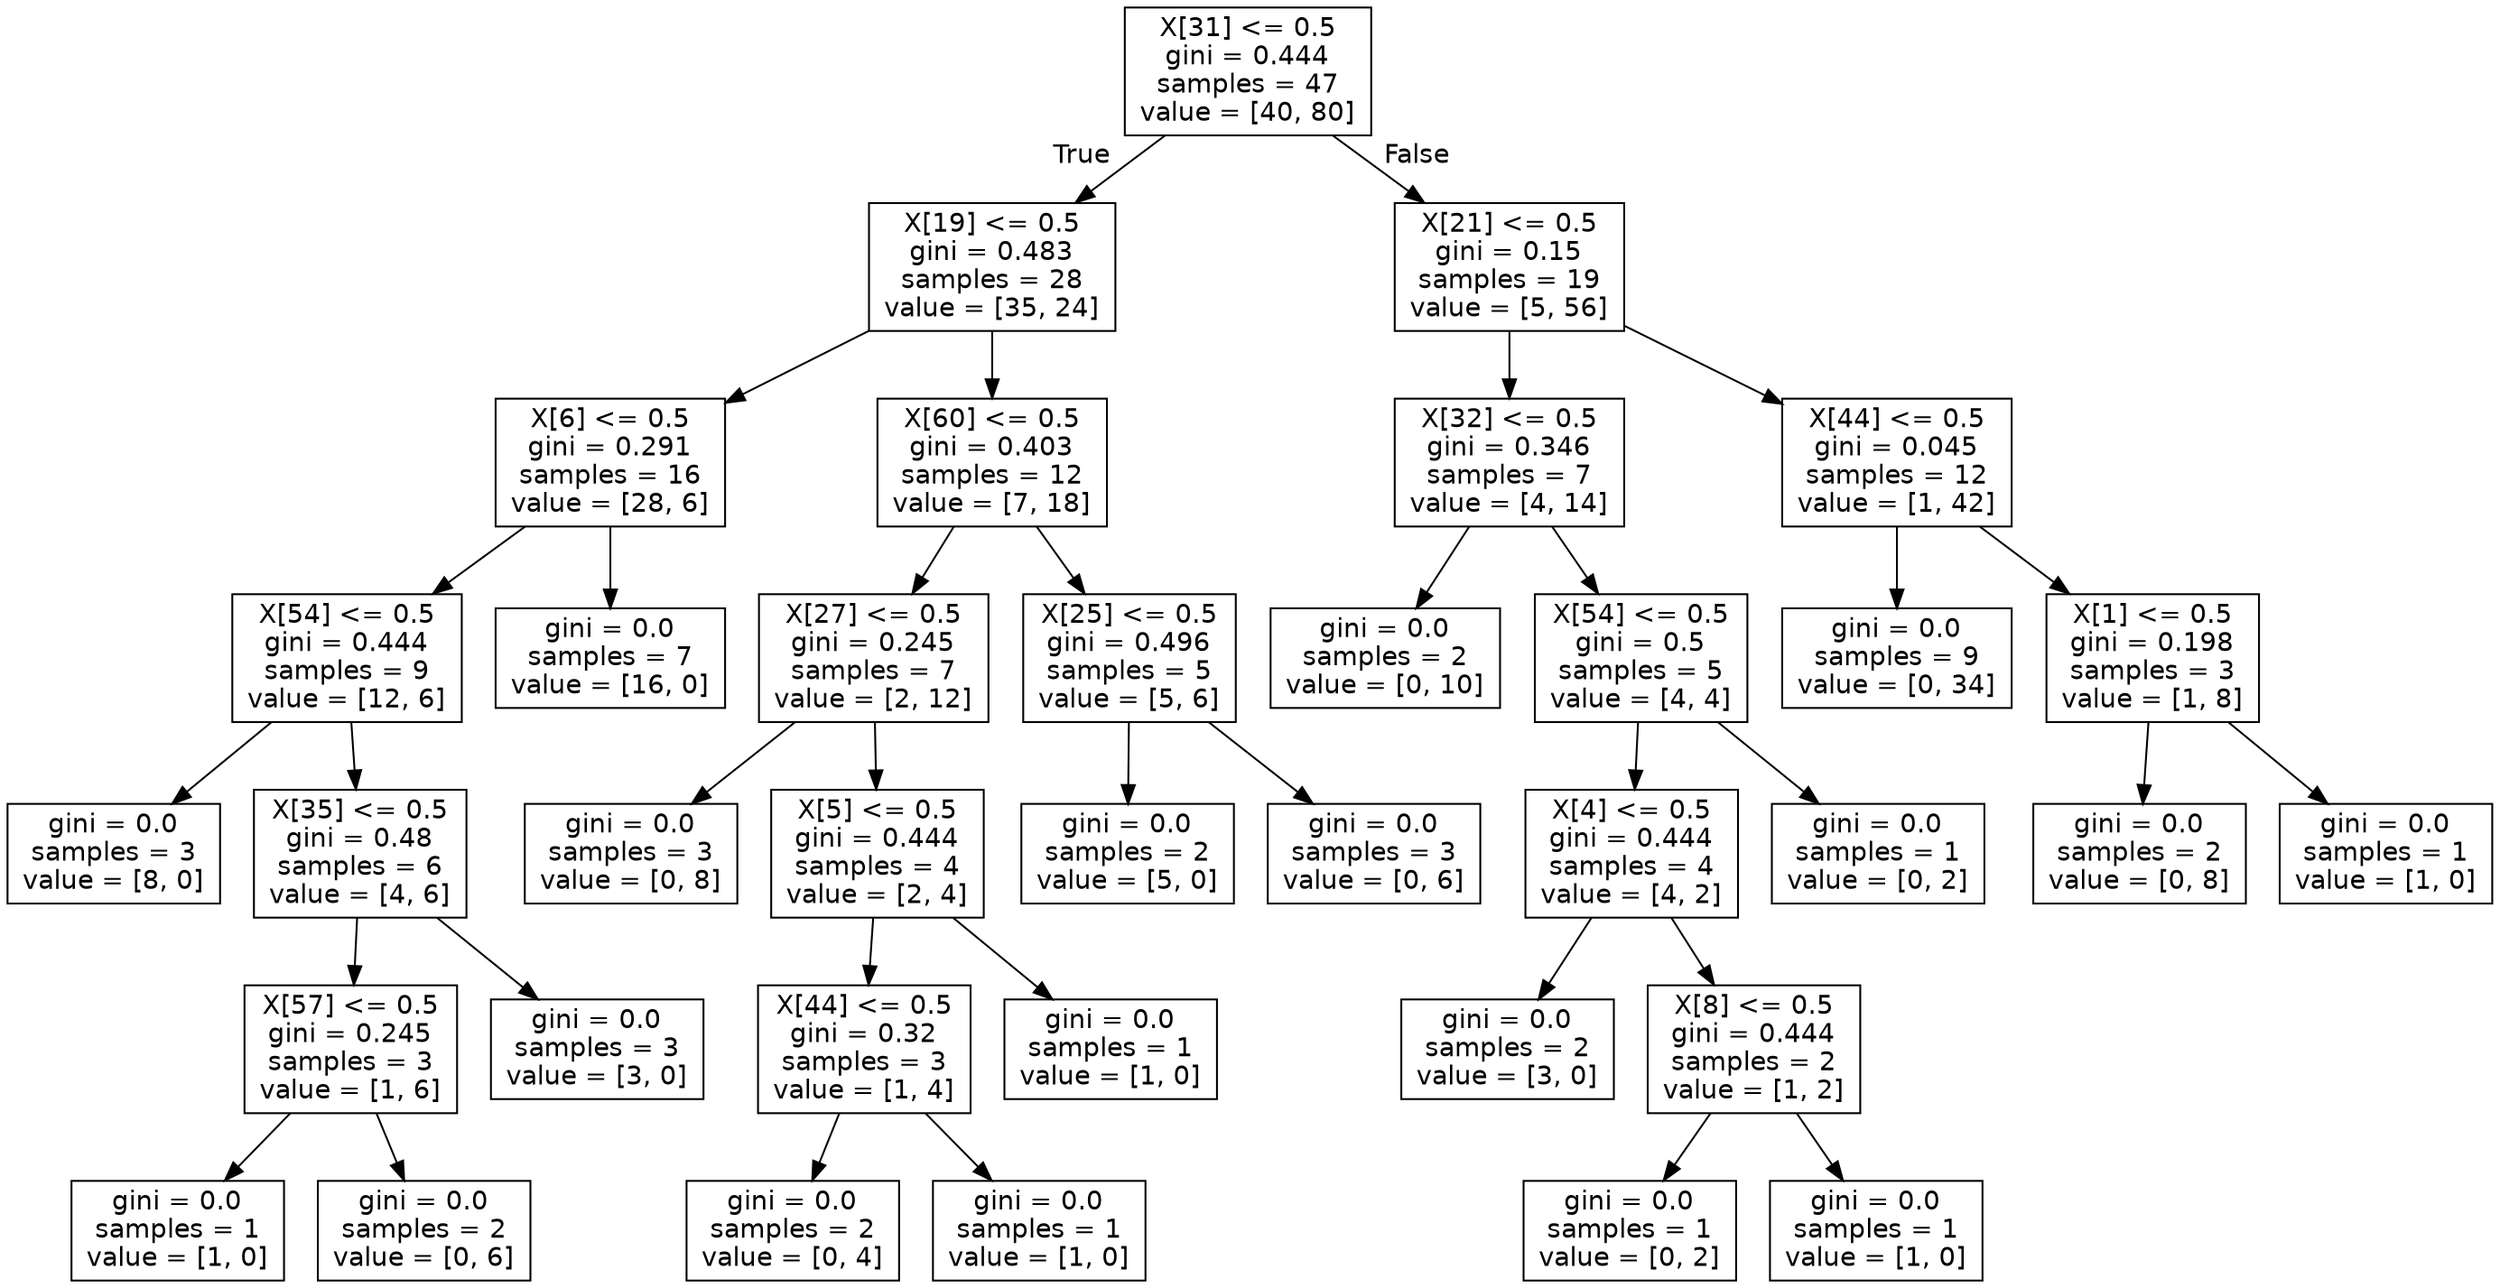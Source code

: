 digraph Tree {
node [shape=box, fontname="helvetica"] ;
edge [fontname="helvetica"] ;
0 [label="X[31] <= 0.5\ngini = 0.444\nsamples = 47\nvalue = [40, 80]"] ;
1 [label="X[19] <= 0.5\ngini = 0.483\nsamples = 28\nvalue = [35, 24]"] ;
0 -> 1 [labeldistance=2.5, labelangle=45, headlabel="True"] ;
2 [label="X[6] <= 0.5\ngini = 0.291\nsamples = 16\nvalue = [28, 6]"] ;
1 -> 2 ;
3 [label="X[54] <= 0.5\ngini = 0.444\nsamples = 9\nvalue = [12, 6]"] ;
2 -> 3 ;
4 [label="gini = 0.0\nsamples = 3\nvalue = [8, 0]"] ;
3 -> 4 ;
5 [label="X[35] <= 0.5\ngini = 0.48\nsamples = 6\nvalue = [4, 6]"] ;
3 -> 5 ;
6 [label="X[57] <= 0.5\ngini = 0.245\nsamples = 3\nvalue = [1, 6]"] ;
5 -> 6 ;
7 [label="gini = 0.0\nsamples = 1\nvalue = [1, 0]"] ;
6 -> 7 ;
8 [label="gini = 0.0\nsamples = 2\nvalue = [0, 6]"] ;
6 -> 8 ;
9 [label="gini = 0.0\nsamples = 3\nvalue = [3, 0]"] ;
5 -> 9 ;
10 [label="gini = 0.0\nsamples = 7\nvalue = [16, 0]"] ;
2 -> 10 ;
11 [label="X[60] <= 0.5\ngini = 0.403\nsamples = 12\nvalue = [7, 18]"] ;
1 -> 11 ;
12 [label="X[27] <= 0.5\ngini = 0.245\nsamples = 7\nvalue = [2, 12]"] ;
11 -> 12 ;
13 [label="gini = 0.0\nsamples = 3\nvalue = [0, 8]"] ;
12 -> 13 ;
14 [label="X[5] <= 0.5\ngini = 0.444\nsamples = 4\nvalue = [2, 4]"] ;
12 -> 14 ;
15 [label="X[44] <= 0.5\ngini = 0.32\nsamples = 3\nvalue = [1, 4]"] ;
14 -> 15 ;
16 [label="gini = 0.0\nsamples = 2\nvalue = [0, 4]"] ;
15 -> 16 ;
17 [label="gini = 0.0\nsamples = 1\nvalue = [1, 0]"] ;
15 -> 17 ;
18 [label="gini = 0.0\nsamples = 1\nvalue = [1, 0]"] ;
14 -> 18 ;
19 [label="X[25] <= 0.5\ngini = 0.496\nsamples = 5\nvalue = [5, 6]"] ;
11 -> 19 ;
20 [label="gini = 0.0\nsamples = 2\nvalue = [5, 0]"] ;
19 -> 20 ;
21 [label="gini = 0.0\nsamples = 3\nvalue = [0, 6]"] ;
19 -> 21 ;
22 [label="X[21] <= 0.5\ngini = 0.15\nsamples = 19\nvalue = [5, 56]"] ;
0 -> 22 [labeldistance=2.5, labelangle=-45, headlabel="False"] ;
23 [label="X[32] <= 0.5\ngini = 0.346\nsamples = 7\nvalue = [4, 14]"] ;
22 -> 23 ;
24 [label="gini = 0.0\nsamples = 2\nvalue = [0, 10]"] ;
23 -> 24 ;
25 [label="X[54] <= 0.5\ngini = 0.5\nsamples = 5\nvalue = [4, 4]"] ;
23 -> 25 ;
26 [label="X[4] <= 0.5\ngini = 0.444\nsamples = 4\nvalue = [4, 2]"] ;
25 -> 26 ;
27 [label="gini = 0.0\nsamples = 2\nvalue = [3, 0]"] ;
26 -> 27 ;
28 [label="X[8] <= 0.5\ngini = 0.444\nsamples = 2\nvalue = [1, 2]"] ;
26 -> 28 ;
29 [label="gini = 0.0\nsamples = 1\nvalue = [0, 2]"] ;
28 -> 29 ;
30 [label="gini = 0.0\nsamples = 1\nvalue = [1, 0]"] ;
28 -> 30 ;
31 [label="gini = 0.0\nsamples = 1\nvalue = [0, 2]"] ;
25 -> 31 ;
32 [label="X[44] <= 0.5\ngini = 0.045\nsamples = 12\nvalue = [1, 42]"] ;
22 -> 32 ;
33 [label="gini = 0.0\nsamples = 9\nvalue = [0, 34]"] ;
32 -> 33 ;
34 [label="X[1] <= 0.5\ngini = 0.198\nsamples = 3\nvalue = [1, 8]"] ;
32 -> 34 ;
35 [label="gini = 0.0\nsamples = 2\nvalue = [0, 8]"] ;
34 -> 35 ;
36 [label="gini = 0.0\nsamples = 1\nvalue = [1, 0]"] ;
34 -> 36 ;
}